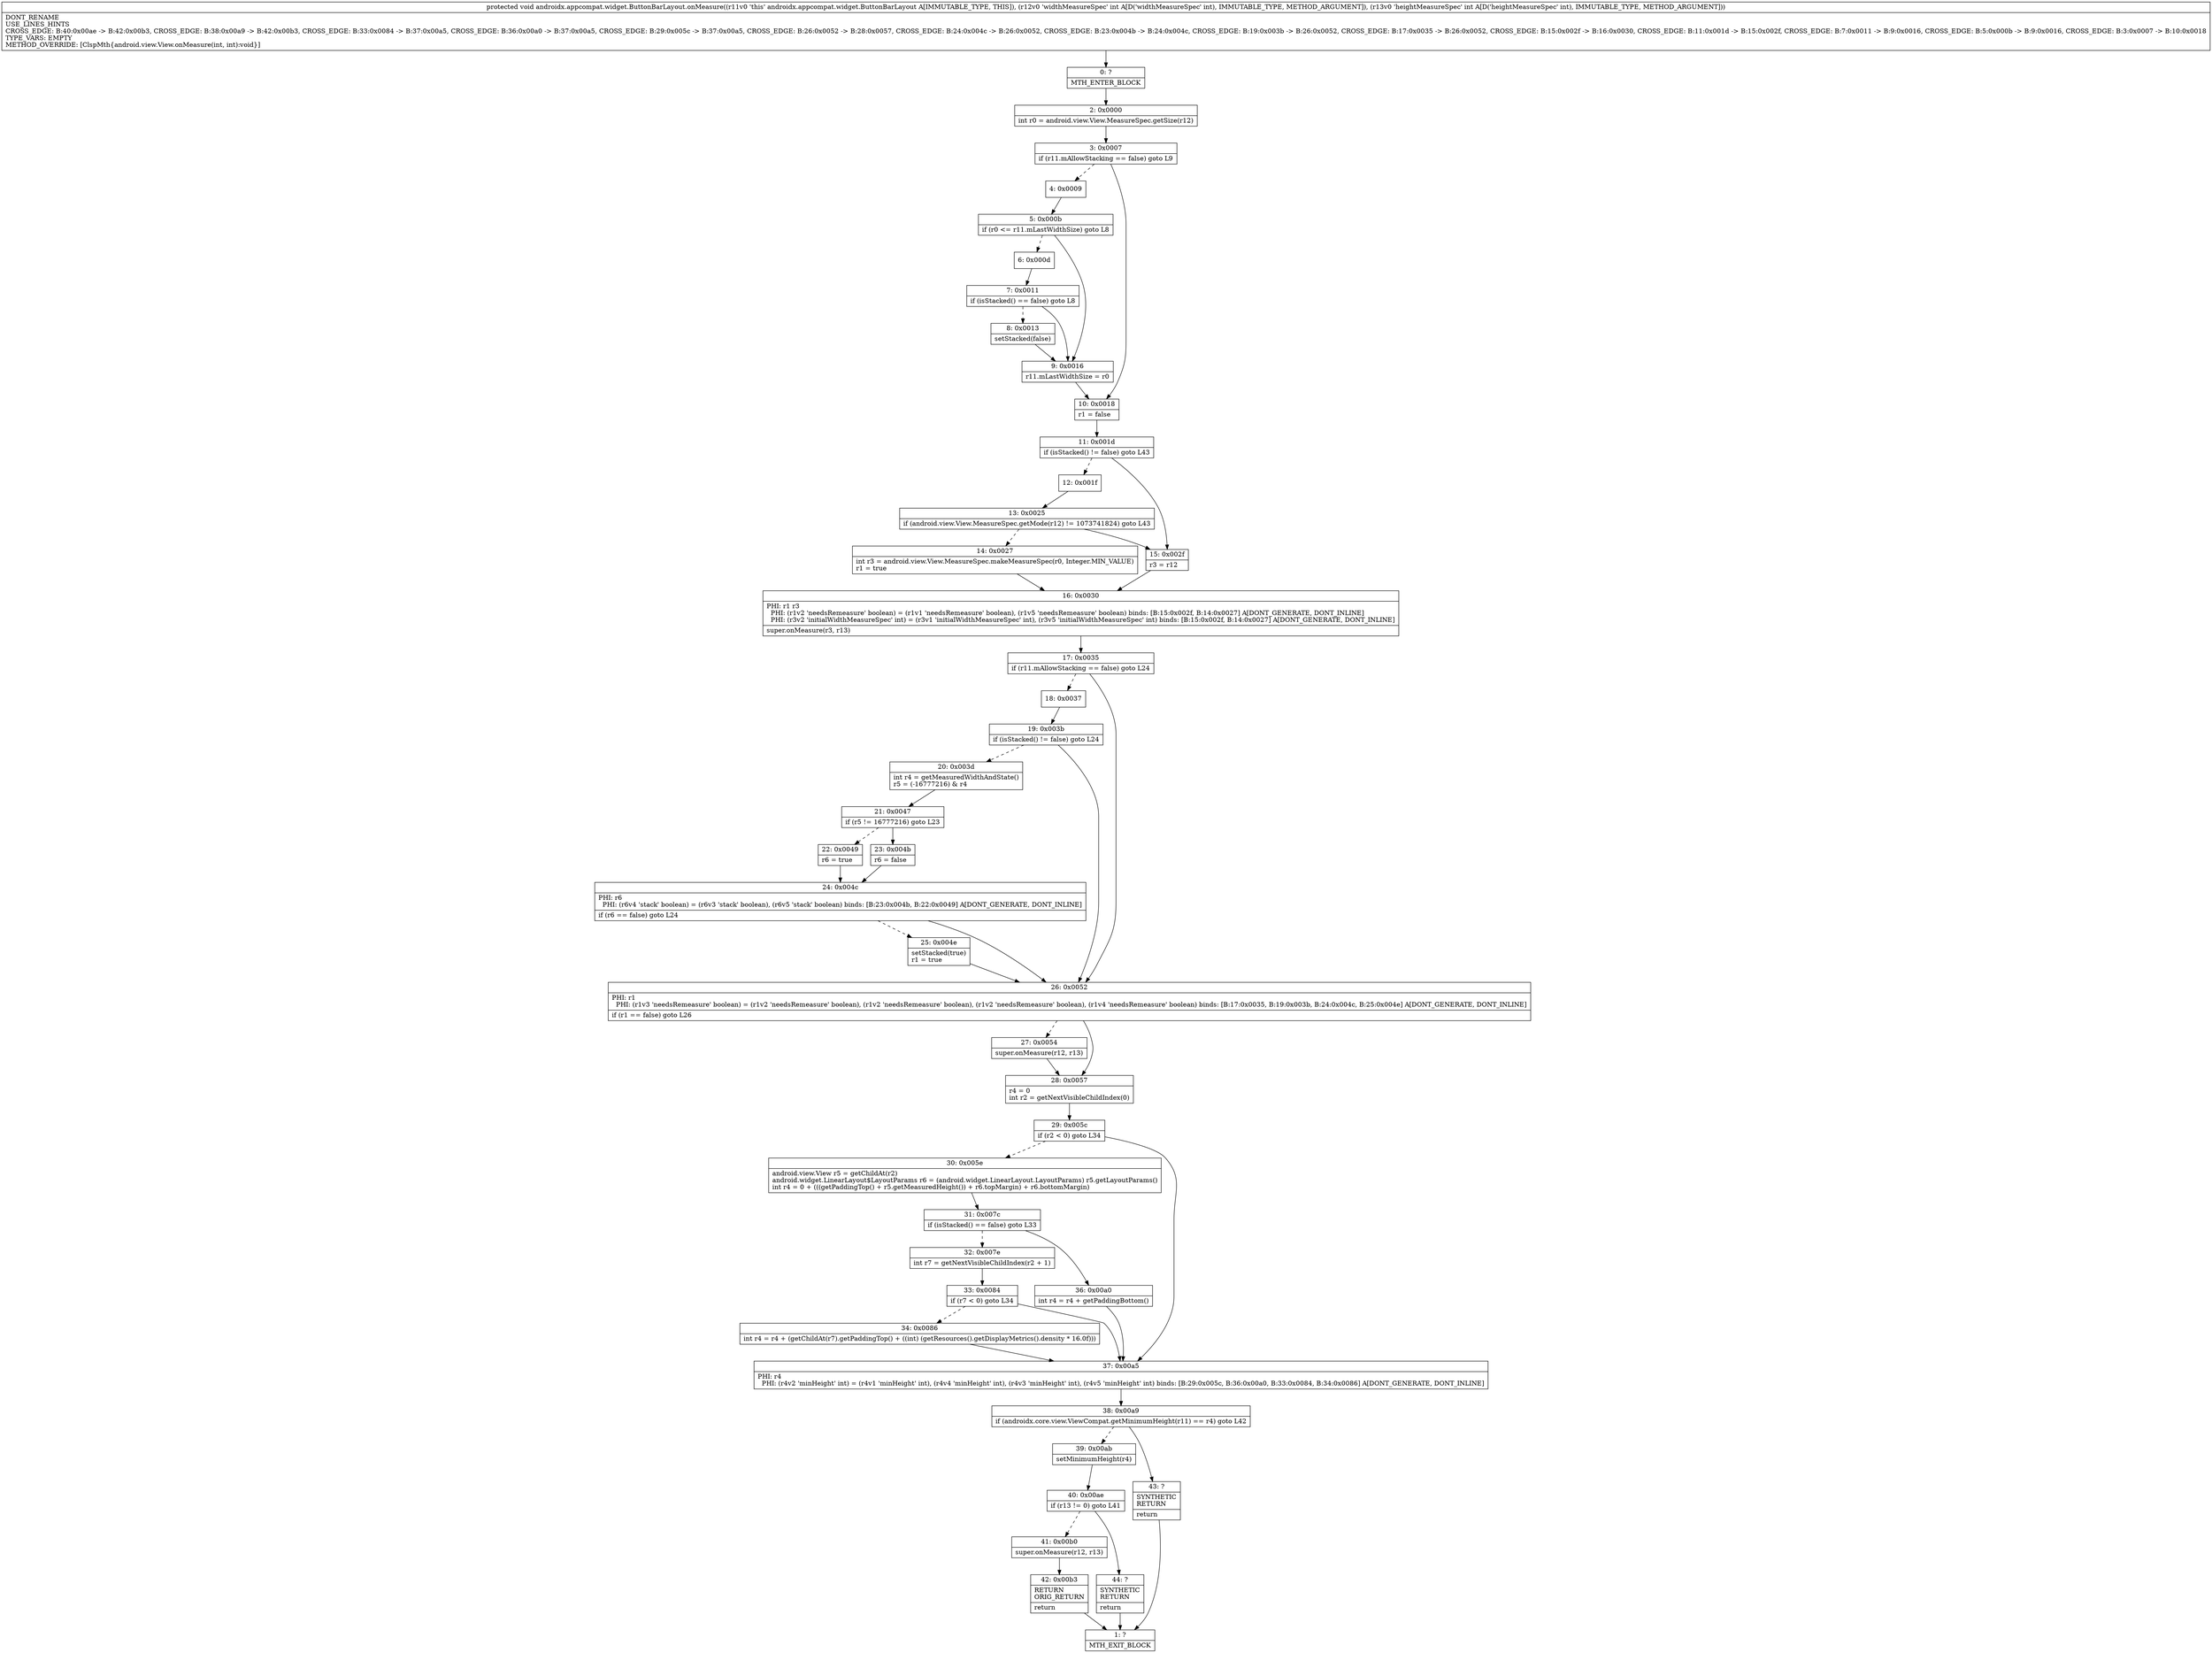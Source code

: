 digraph "CFG forandroidx.appcompat.widget.ButtonBarLayout.onMeasure(II)V" {
Node_0 [shape=record,label="{0\:\ ?|MTH_ENTER_BLOCK\l}"];
Node_2 [shape=record,label="{2\:\ 0x0000|int r0 = android.view.View.MeasureSpec.getSize(r12)\l}"];
Node_3 [shape=record,label="{3\:\ 0x0007|if (r11.mAllowStacking == false) goto L9\l}"];
Node_4 [shape=record,label="{4\:\ 0x0009}"];
Node_5 [shape=record,label="{5\:\ 0x000b|if (r0 \<= r11.mLastWidthSize) goto L8\l}"];
Node_6 [shape=record,label="{6\:\ 0x000d}"];
Node_7 [shape=record,label="{7\:\ 0x0011|if (isStacked() == false) goto L8\l}"];
Node_8 [shape=record,label="{8\:\ 0x0013|setStacked(false)\l}"];
Node_9 [shape=record,label="{9\:\ 0x0016|r11.mLastWidthSize = r0\l}"];
Node_10 [shape=record,label="{10\:\ 0x0018|r1 = false\l}"];
Node_11 [shape=record,label="{11\:\ 0x001d|if (isStacked() != false) goto L43\l}"];
Node_12 [shape=record,label="{12\:\ 0x001f}"];
Node_13 [shape=record,label="{13\:\ 0x0025|if (android.view.View.MeasureSpec.getMode(r12) != 1073741824) goto L43\l}"];
Node_14 [shape=record,label="{14\:\ 0x0027|int r3 = android.view.View.MeasureSpec.makeMeasureSpec(r0, Integer.MIN_VALUE)\lr1 = true\l}"];
Node_16 [shape=record,label="{16\:\ 0x0030|PHI: r1 r3 \l  PHI: (r1v2 'needsRemeasure' boolean) = (r1v1 'needsRemeasure' boolean), (r1v5 'needsRemeasure' boolean) binds: [B:15:0x002f, B:14:0x0027] A[DONT_GENERATE, DONT_INLINE]\l  PHI: (r3v2 'initialWidthMeasureSpec' int) = (r3v1 'initialWidthMeasureSpec' int), (r3v5 'initialWidthMeasureSpec' int) binds: [B:15:0x002f, B:14:0x0027] A[DONT_GENERATE, DONT_INLINE]\l|super.onMeasure(r3, r13)\l}"];
Node_17 [shape=record,label="{17\:\ 0x0035|if (r11.mAllowStacking == false) goto L24\l}"];
Node_18 [shape=record,label="{18\:\ 0x0037}"];
Node_19 [shape=record,label="{19\:\ 0x003b|if (isStacked() != false) goto L24\l}"];
Node_20 [shape=record,label="{20\:\ 0x003d|int r4 = getMeasuredWidthAndState()\lr5 = (\-16777216) & r4\l}"];
Node_21 [shape=record,label="{21\:\ 0x0047|if (r5 != 16777216) goto L23\l}"];
Node_22 [shape=record,label="{22\:\ 0x0049|r6 = true\l}"];
Node_24 [shape=record,label="{24\:\ 0x004c|PHI: r6 \l  PHI: (r6v4 'stack' boolean) = (r6v3 'stack' boolean), (r6v5 'stack' boolean) binds: [B:23:0x004b, B:22:0x0049] A[DONT_GENERATE, DONT_INLINE]\l|if (r6 == false) goto L24\l}"];
Node_25 [shape=record,label="{25\:\ 0x004e|setStacked(true)\lr1 = true\l}"];
Node_23 [shape=record,label="{23\:\ 0x004b|r6 = false\l}"];
Node_26 [shape=record,label="{26\:\ 0x0052|PHI: r1 \l  PHI: (r1v3 'needsRemeasure' boolean) = (r1v2 'needsRemeasure' boolean), (r1v2 'needsRemeasure' boolean), (r1v2 'needsRemeasure' boolean), (r1v4 'needsRemeasure' boolean) binds: [B:17:0x0035, B:19:0x003b, B:24:0x004c, B:25:0x004e] A[DONT_GENERATE, DONT_INLINE]\l|if (r1 == false) goto L26\l}"];
Node_27 [shape=record,label="{27\:\ 0x0054|super.onMeasure(r12, r13)\l}"];
Node_28 [shape=record,label="{28\:\ 0x0057|r4 = 0\lint r2 = getNextVisibleChildIndex(0)\l}"];
Node_29 [shape=record,label="{29\:\ 0x005c|if (r2 \< 0) goto L34\l}"];
Node_30 [shape=record,label="{30\:\ 0x005e|android.view.View r5 = getChildAt(r2)\landroid.widget.LinearLayout$LayoutParams r6 = (android.widget.LinearLayout.LayoutParams) r5.getLayoutParams()\lint r4 = 0 + (((getPaddingTop() + r5.getMeasuredHeight()) + r6.topMargin) + r6.bottomMargin)\l}"];
Node_31 [shape=record,label="{31\:\ 0x007c|if (isStacked() == false) goto L33\l}"];
Node_32 [shape=record,label="{32\:\ 0x007e|int r7 = getNextVisibleChildIndex(r2 + 1)\l}"];
Node_33 [shape=record,label="{33\:\ 0x0084|if (r7 \< 0) goto L34\l}"];
Node_34 [shape=record,label="{34\:\ 0x0086|int r4 = r4 + (getChildAt(r7).getPaddingTop() + ((int) (getResources().getDisplayMetrics().density * 16.0f)))\l}"];
Node_36 [shape=record,label="{36\:\ 0x00a0|int r4 = r4 + getPaddingBottom()\l}"];
Node_37 [shape=record,label="{37\:\ 0x00a5|PHI: r4 \l  PHI: (r4v2 'minHeight' int) = (r4v1 'minHeight' int), (r4v4 'minHeight' int), (r4v3 'minHeight' int), (r4v5 'minHeight' int) binds: [B:29:0x005c, B:36:0x00a0, B:33:0x0084, B:34:0x0086] A[DONT_GENERATE, DONT_INLINE]\l}"];
Node_38 [shape=record,label="{38\:\ 0x00a9|if (androidx.core.view.ViewCompat.getMinimumHeight(r11) == r4) goto L42\l}"];
Node_39 [shape=record,label="{39\:\ 0x00ab|setMinimumHeight(r4)\l}"];
Node_40 [shape=record,label="{40\:\ 0x00ae|if (r13 != 0) goto L41\l}"];
Node_41 [shape=record,label="{41\:\ 0x00b0|super.onMeasure(r12, r13)\l}"];
Node_42 [shape=record,label="{42\:\ 0x00b3|RETURN\lORIG_RETURN\l|return\l}"];
Node_1 [shape=record,label="{1\:\ ?|MTH_EXIT_BLOCK\l}"];
Node_44 [shape=record,label="{44\:\ ?|SYNTHETIC\lRETURN\l|return\l}"];
Node_43 [shape=record,label="{43\:\ ?|SYNTHETIC\lRETURN\l|return\l}"];
Node_15 [shape=record,label="{15\:\ 0x002f|r3 = r12\l}"];
MethodNode[shape=record,label="{protected void androidx.appcompat.widget.ButtonBarLayout.onMeasure((r11v0 'this' androidx.appcompat.widget.ButtonBarLayout A[IMMUTABLE_TYPE, THIS]), (r12v0 'widthMeasureSpec' int A[D('widthMeasureSpec' int), IMMUTABLE_TYPE, METHOD_ARGUMENT]), (r13v0 'heightMeasureSpec' int A[D('heightMeasureSpec' int), IMMUTABLE_TYPE, METHOD_ARGUMENT]))  | DONT_RENAME\lUSE_LINES_HINTS\lCROSS_EDGE: B:40:0x00ae \-\> B:42:0x00b3, CROSS_EDGE: B:38:0x00a9 \-\> B:42:0x00b3, CROSS_EDGE: B:33:0x0084 \-\> B:37:0x00a5, CROSS_EDGE: B:36:0x00a0 \-\> B:37:0x00a5, CROSS_EDGE: B:29:0x005c \-\> B:37:0x00a5, CROSS_EDGE: B:26:0x0052 \-\> B:28:0x0057, CROSS_EDGE: B:24:0x004c \-\> B:26:0x0052, CROSS_EDGE: B:23:0x004b \-\> B:24:0x004c, CROSS_EDGE: B:19:0x003b \-\> B:26:0x0052, CROSS_EDGE: B:17:0x0035 \-\> B:26:0x0052, CROSS_EDGE: B:15:0x002f \-\> B:16:0x0030, CROSS_EDGE: B:11:0x001d \-\> B:15:0x002f, CROSS_EDGE: B:7:0x0011 \-\> B:9:0x0016, CROSS_EDGE: B:5:0x000b \-\> B:9:0x0016, CROSS_EDGE: B:3:0x0007 \-\> B:10:0x0018\lTYPE_VARS: EMPTY\lMETHOD_OVERRIDE: [ClspMth\{android.view.View.onMeasure(int, int):void\}]\l}"];
MethodNode -> Node_0;Node_0 -> Node_2;
Node_2 -> Node_3;
Node_3 -> Node_4[style=dashed];
Node_3 -> Node_10;
Node_4 -> Node_5;
Node_5 -> Node_6[style=dashed];
Node_5 -> Node_9;
Node_6 -> Node_7;
Node_7 -> Node_8[style=dashed];
Node_7 -> Node_9;
Node_8 -> Node_9;
Node_9 -> Node_10;
Node_10 -> Node_11;
Node_11 -> Node_12[style=dashed];
Node_11 -> Node_15;
Node_12 -> Node_13;
Node_13 -> Node_14[style=dashed];
Node_13 -> Node_15;
Node_14 -> Node_16;
Node_16 -> Node_17;
Node_17 -> Node_18[style=dashed];
Node_17 -> Node_26;
Node_18 -> Node_19;
Node_19 -> Node_20[style=dashed];
Node_19 -> Node_26;
Node_20 -> Node_21;
Node_21 -> Node_22[style=dashed];
Node_21 -> Node_23;
Node_22 -> Node_24;
Node_24 -> Node_25[style=dashed];
Node_24 -> Node_26;
Node_25 -> Node_26;
Node_23 -> Node_24;
Node_26 -> Node_27[style=dashed];
Node_26 -> Node_28;
Node_27 -> Node_28;
Node_28 -> Node_29;
Node_29 -> Node_30[style=dashed];
Node_29 -> Node_37;
Node_30 -> Node_31;
Node_31 -> Node_32[style=dashed];
Node_31 -> Node_36;
Node_32 -> Node_33;
Node_33 -> Node_34[style=dashed];
Node_33 -> Node_37;
Node_34 -> Node_37;
Node_36 -> Node_37;
Node_37 -> Node_38;
Node_38 -> Node_39[style=dashed];
Node_38 -> Node_43;
Node_39 -> Node_40;
Node_40 -> Node_41[style=dashed];
Node_40 -> Node_44;
Node_41 -> Node_42;
Node_42 -> Node_1;
Node_44 -> Node_1;
Node_43 -> Node_1;
Node_15 -> Node_16;
}

